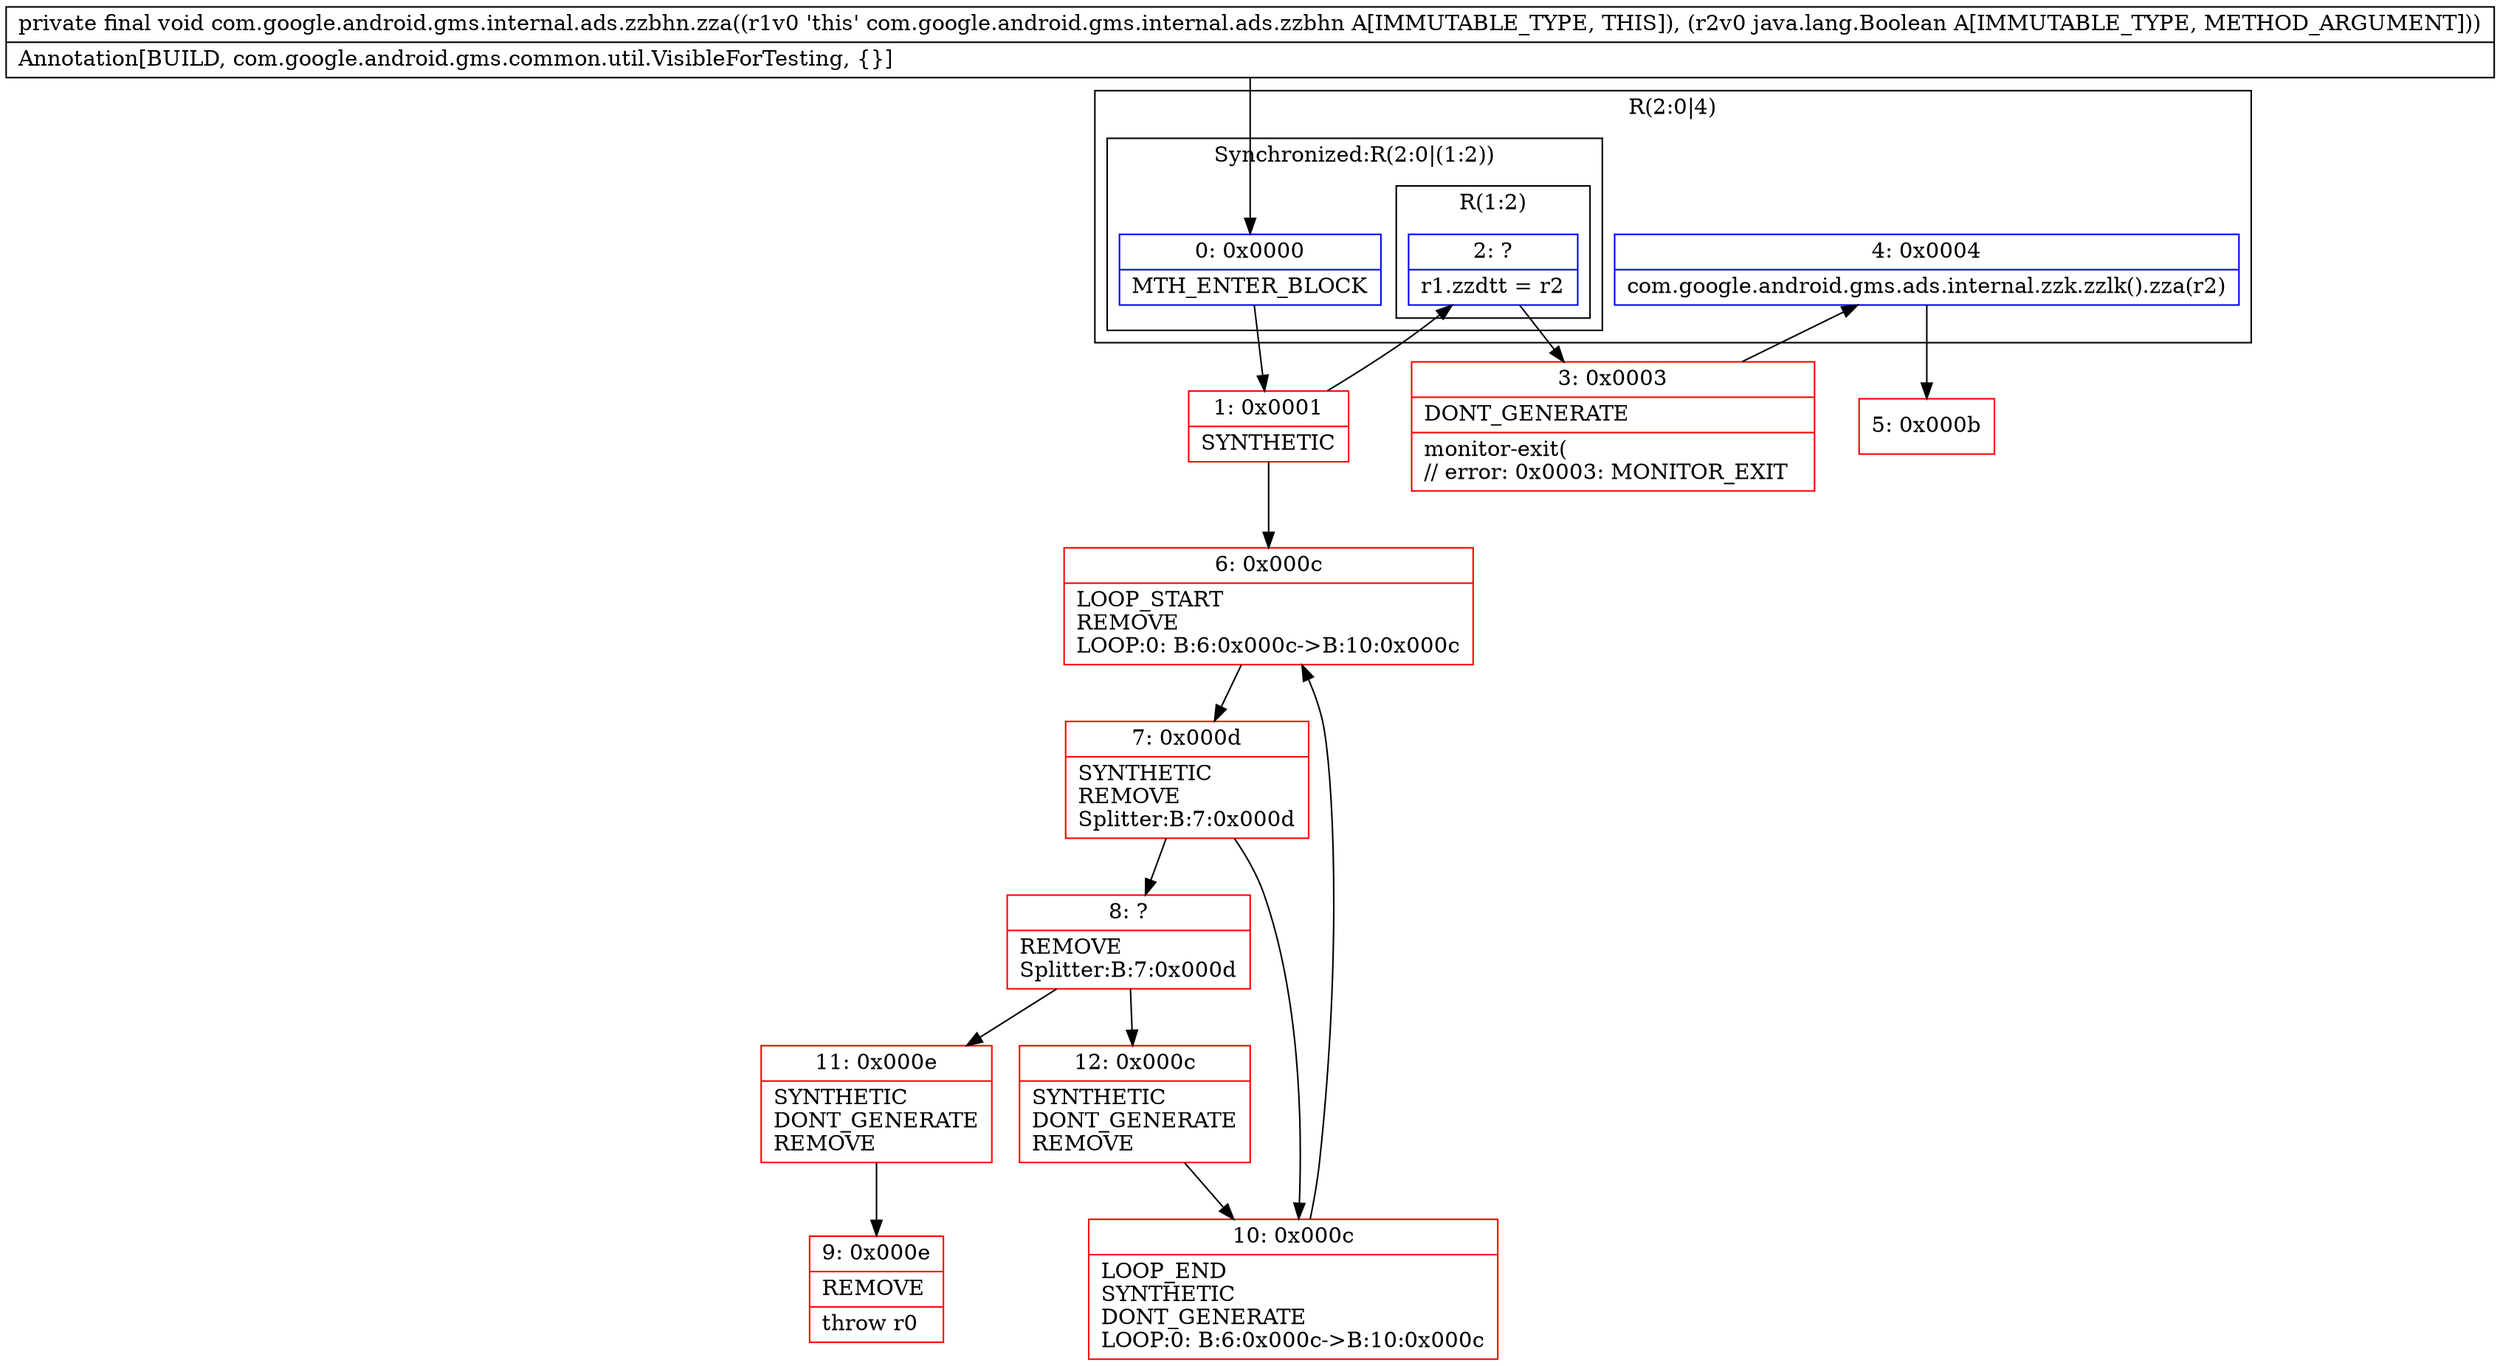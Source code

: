 digraph "CFG forcom.google.android.gms.internal.ads.zzbhn.zza(Ljava\/lang\/Boolean;)V" {
subgraph cluster_Region_877933158 {
label = "R(2:0|4)";
node [shape=record,color=blue];
subgraph cluster_SynchronizedRegion_1152420962 {
label = "Synchronized:R(2:0|(1:2))";
node [shape=record,color=blue];
Node_0 [shape=record,label="{0\:\ 0x0000|MTH_ENTER_BLOCK\l}"];
subgraph cluster_Region_1458353778 {
label = "R(1:2)";
node [shape=record,color=blue];
Node_2 [shape=record,label="{2\:\ ?|r1.zzdtt = r2\l}"];
}
}
Node_4 [shape=record,label="{4\:\ 0x0004|com.google.android.gms.ads.internal.zzk.zzlk().zza(r2)\l}"];
}
Node_1 [shape=record,color=red,label="{1\:\ 0x0001|SYNTHETIC\l}"];
Node_3 [shape=record,color=red,label="{3\:\ 0x0003|DONT_GENERATE\l|monitor\-exit(\l\/\/ error: 0x0003: MONITOR_EXIT  \l}"];
Node_5 [shape=record,color=red,label="{5\:\ 0x000b}"];
Node_6 [shape=record,color=red,label="{6\:\ 0x000c|LOOP_START\lREMOVE\lLOOP:0: B:6:0x000c\-\>B:10:0x000c\l}"];
Node_7 [shape=record,color=red,label="{7\:\ 0x000d|SYNTHETIC\lREMOVE\lSplitter:B:7:0x000d\l}"];
Node_8 [shape=record,color=red,label="{8\:\ ?|REMOVE\lSplitter:B:7:0x000d\l}"];
Node_9 [shape=record,color=red,label="{9\:\ 0x000e|REMOVE\l|throw r0\l}"];
Node_10 [shape=record,color=red,label="{10\:\ 0x000c|LOOP_END\lSYNTHETIC\lDONT_GENERATE\lLOOP:0: B:6:0x000c\-\>B:10:0x000c\l}"];
Node_11 [shape=record,color=red,label="{11\:\ 0x000e|SYNTHETIC\lDONT_GENERATE\lREMOVE\l}"];
Node_12 [shape=record,color=red,label="{12\:\ 0x000c|SYNTHETIC\lDONT_GENERATE\lREMOVE\l}"];
MethodNode[shape=record,label="{private final void com.google.android.gms.internal.ads.zzbhn.zza((r1v0 'this' com.google.android.gms.internal.ads.zzbhn A[IMMUTABLE_TYPE, THIS]), (r2v0 java.lang.Boolean A[IMMUTABLE_TYPE, METHOD_ARGUMENT]))  | Annotation[BUILD, com.google.android.gms.common.util.VisibleForTesting, \{\}]\l}"];
MethodNode -> Node_0;
Node_0 -> Node_1;
Node_2 -> Node_3;
Node_4 -> Node_5;
Node_1 -> Node_2;
Node_1 -> Node_6;
Node_3 -> Node_4;
Node_6 -> Node_7;
Node_7 -> Node_8;
Node_7 -> Node_10;
Node_8 -> Node_11;
Node_8 -> Node_12;
Node_10 -> Node_6;
Node_11 -> Node_9;
Node_12 -> Node_10;
}

